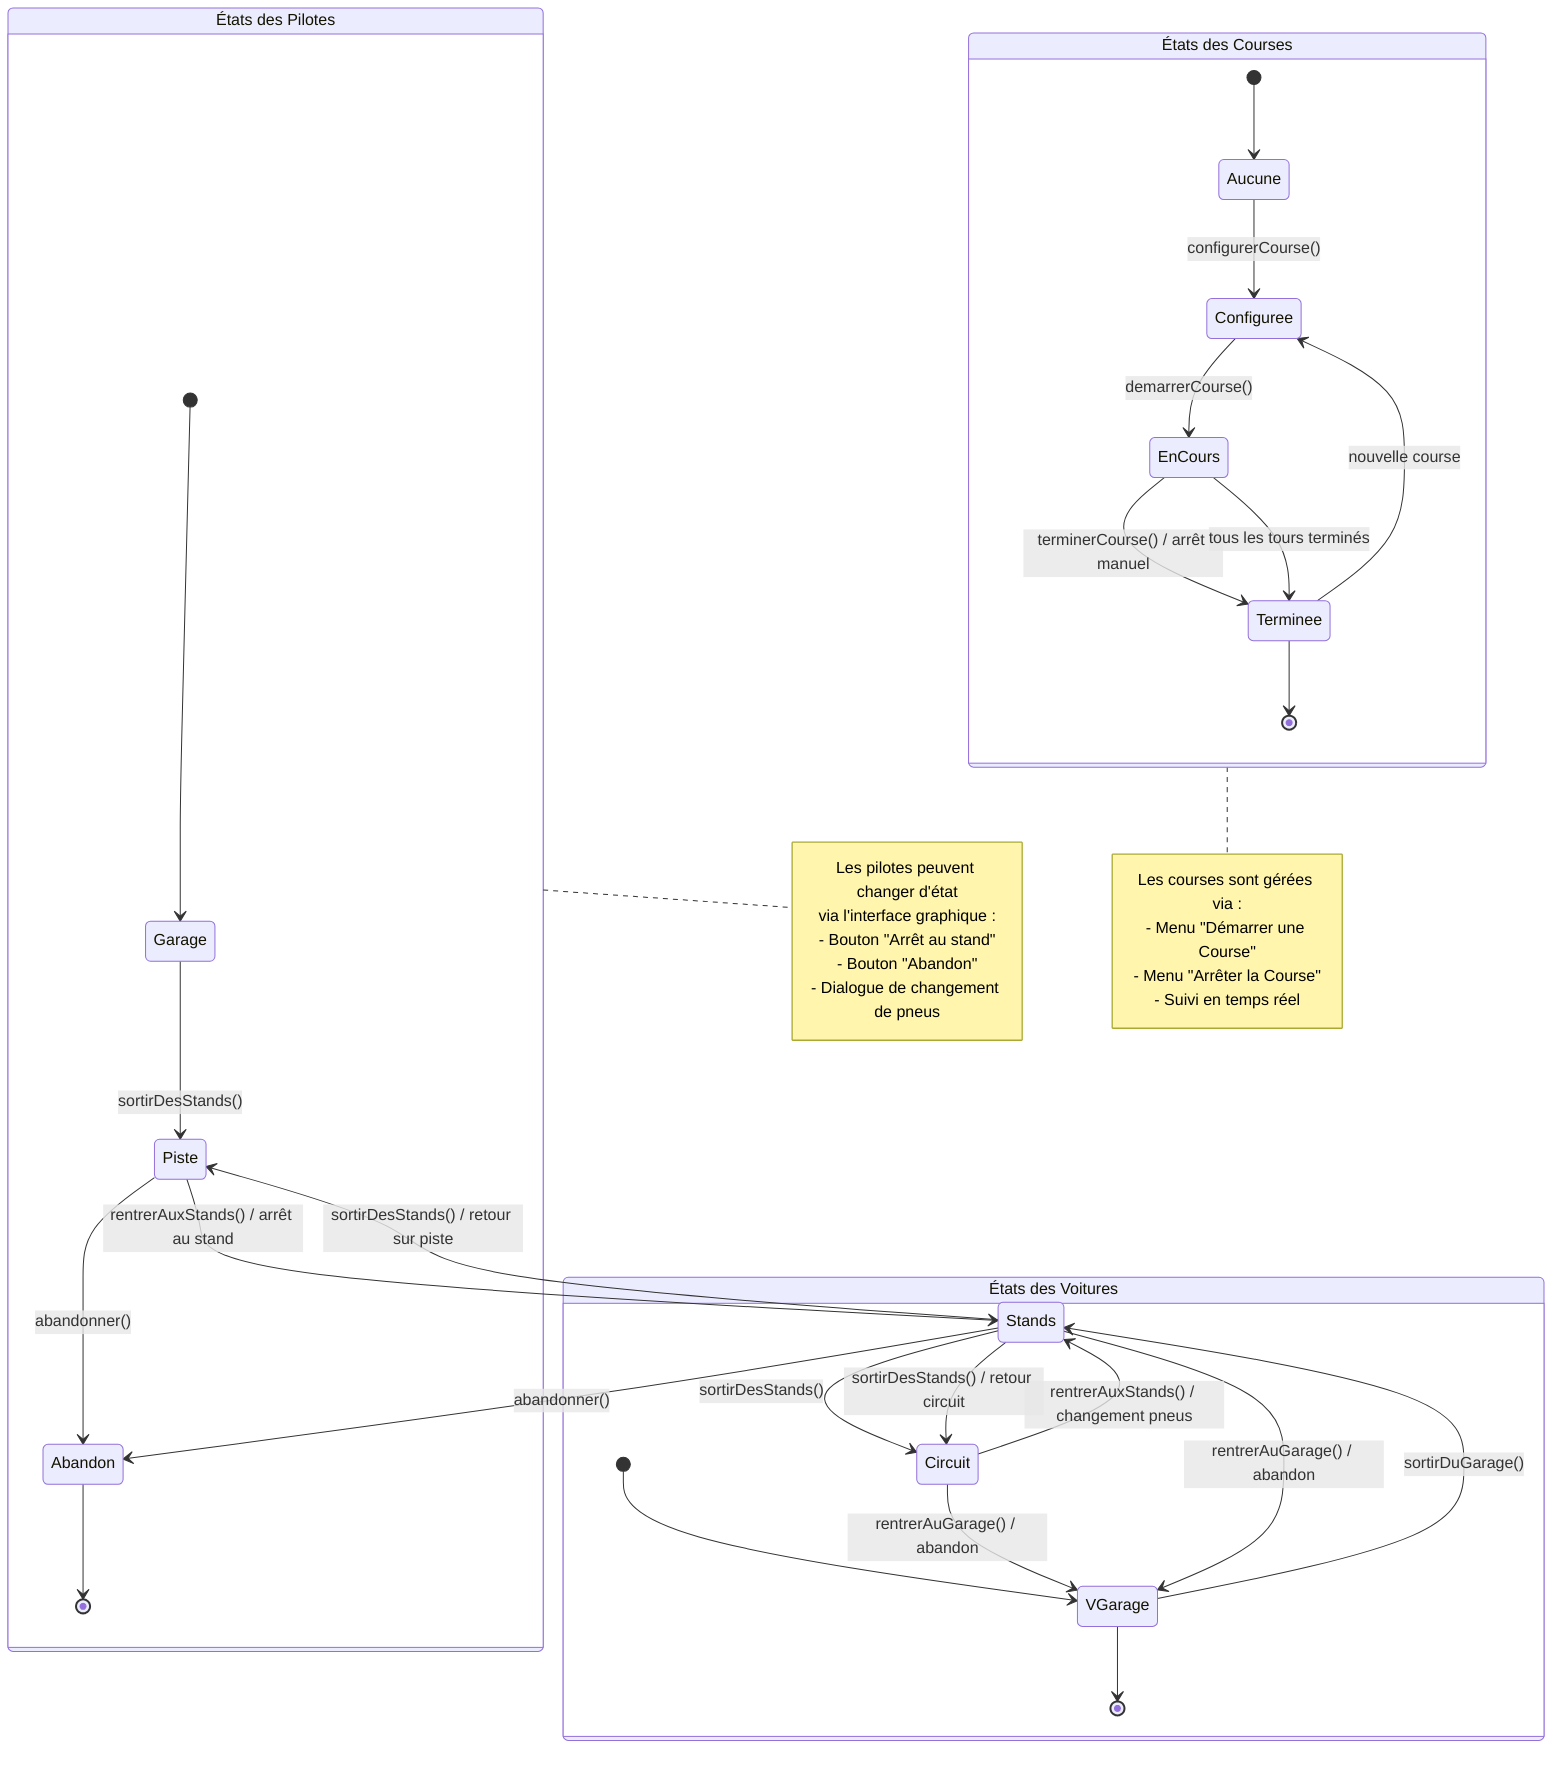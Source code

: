 stateDiagram-v2
    %% États des Pilotes
    state "États des Pilotes" as PiloteStates {
        [*] --> Garage
        Garage --> Piste : sortirDesStands()
        Piste --> Stands : rentrerAuxStands() / arrêt au stand
        Stands --> Piste : sortirDesStands() / retour sur piste
        Piste --> Abandon : abandonner()
        Stands --> Abandon : abandonner()
        Abandon --> [*]
    }
    
    %% États des Courses
    state "États des Courses" as CourseStates {
        [*] --> Aucune
        Aucune --> Configuree : configurerCourse()
        Configuree --> EnCours : demarrerCourse()
        EnCours --> Terminee : terminerCourse() / arrêt manuel
        EnCours --> Terminee : tous les tours terminés
        Terminee --> [*]
        Terminee --> Configuree : nouvelle course
    }
    
    %% États des Voitures
    state "États des Voitures" as VoitureStates {
        [*] --> VGarage
        VGarage --> Stands : sortirDuGarage()
        Stands --> Circuit : sortirDesStands()
        Circuit --> Stands : rentrerAuxStands() / changement pneus
        Stands --> Circuit : sortirDesStands() / retour circuit
        Circuit --> VGarage : rentrerAuGarage() / abandon
        Stands --> VGarage : rentrerAuGarage() / abandon
        VGarage --> [*]
    }
    
    %% Interactions entre les états
    note right of PiloteStates
        Les pilotes peuvent changer d'état
        via l'interface graphique :
        - Bouton "Arrêt au stand"
        - Bouton "Abandon"
        - Dialogue de changement de pneus
    end note
    
    note right of CourseStates
        Les courses sont gérées via :
        - Menu "Démarrer une Course"
        - Menu "Arrêter la Course"
        - Suivi en temps réel
    end note